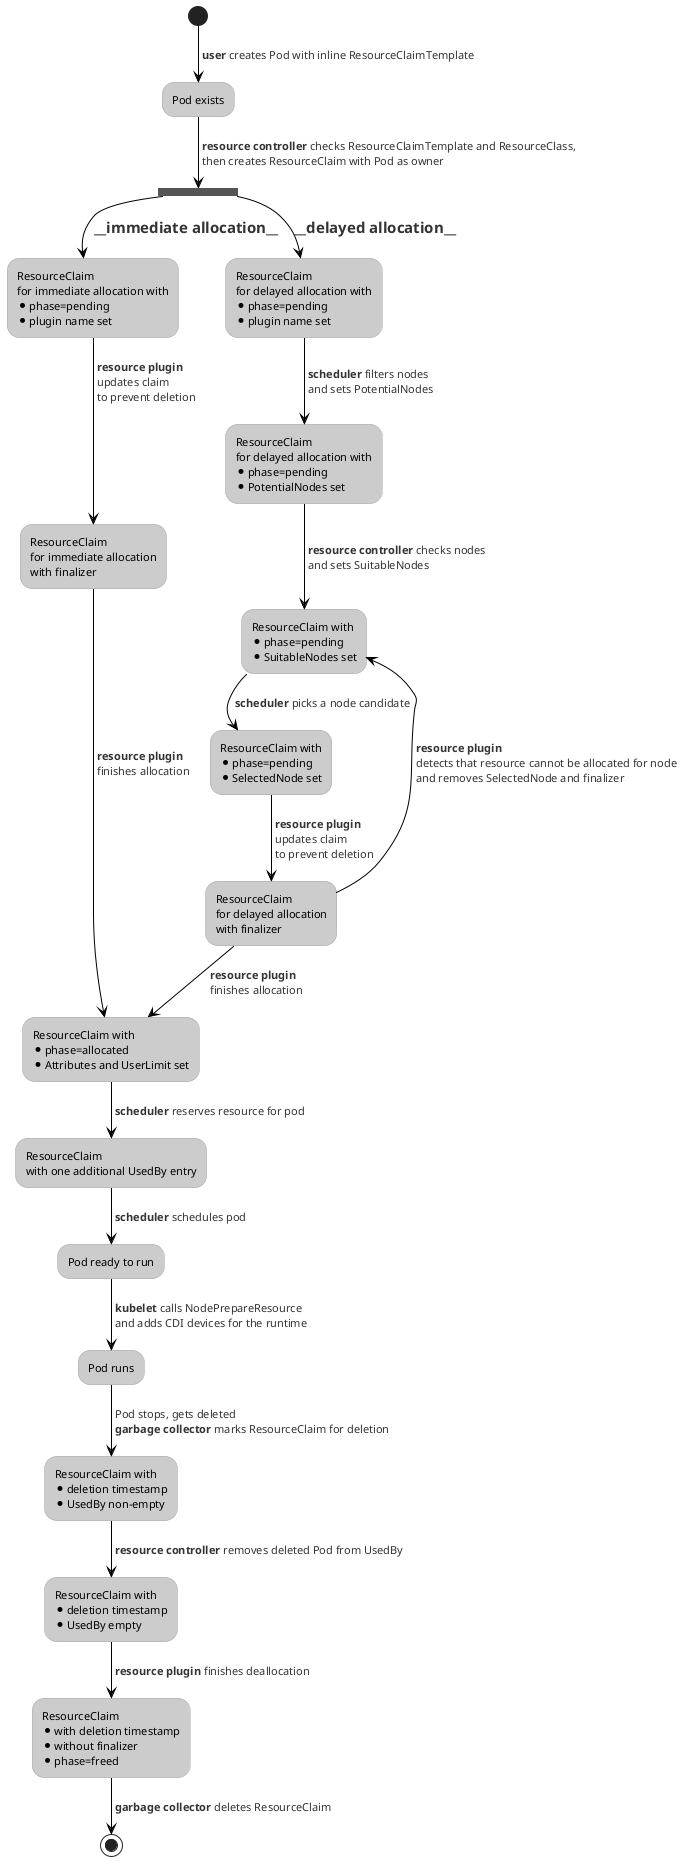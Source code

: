 @startuml
!theme reddress-lightblue

(*) -->[ **user** creates Pod with inline ResourceClaimTemplate ] "Pod exists"
-->[ **resource controller** checks ResourceClaimTemplate and ResourceClass,\l then creates ResourceClaim with Pod as owner ] ==B1==

==B1== -->[= __immediate allocation__] "ResourceClaim\lfor immediate allocation with\l* phase=pending\l* plugin name set"
  -->[ **resource plugin**\l updates claim\l to prevent deletion] "ResourceClaim\lfor immediate allocation\lwith finalizer"
  -->[ **resource plugin**\l finishes allocation] "ResourceClaim with\l* phase=allocated\n* Attributes and UserLimit set" as ALLOCATED


==B1== -->[= __delayed allocation__] "ResourceClaim\lfor delayed allocation with\l* phase=pending\l* plugin name set"
  -->[ **scheduler** filters nodes\l and sets PotentialNodes ] "ResourceClaim\lfor delayed allocation with\l* phase=pending\l* PotentialNodes set"
  -->[ **resource controller** checks nodes\l and sets SuitableNodes] "ResourceClaim with\l* phase=pending\l* SuitableNodes set" as READY_FOR_SCHEDULING
  -->[ **scheduler** picks a node candidate ] "ResourceClaim with\l* phase=pending\l* SelectedNode set"
  -->[ **resource plugin**\l updates claim\l to prevent deletion] "ResourceClaim\lfor delayed allocation\lwith finalizer" as ALLOCATING
  -->[ **resource plugin**\l finishes allocation ] ALLOCATED

  ALLOCATING -->[ **resource plugin**\l detects that resource cannot be allocated for node\n and removes SelectedNode and finalizer ] READY_FOR_SCHEDULING

ALLOCATED -->[ **scheduler** reserves resource for pod ]  "ResourceClaim\lwith one additional UsedBy entry"
-->[ **scheduler** schedules pod ] "Pod ready to run"
-->[ **kubelet** calls NodePrepareResource\l and adds CDI devices for the runtime ] "Pod runs"
-->[ Pod stops, gets deleted\l **garbage collector** marks ResourceClaim for deletion ] "ResourceClaim with\l* deletion timestamp\l* UsedBy non-empty"
-->[ **resource controller** removes deleted Pod from UsedBy ] "ResourceClaim with\l* deletion timestamp\l* UsedBy empty"
-->[ **resource plugin** finishes deallocation ] "ResourceClaim\l* with deletion timestamp\l* without finalizer\l* phase=freed"
-->[ **garbage collector** deletes ResourceClaim ] (*)
@enduml
